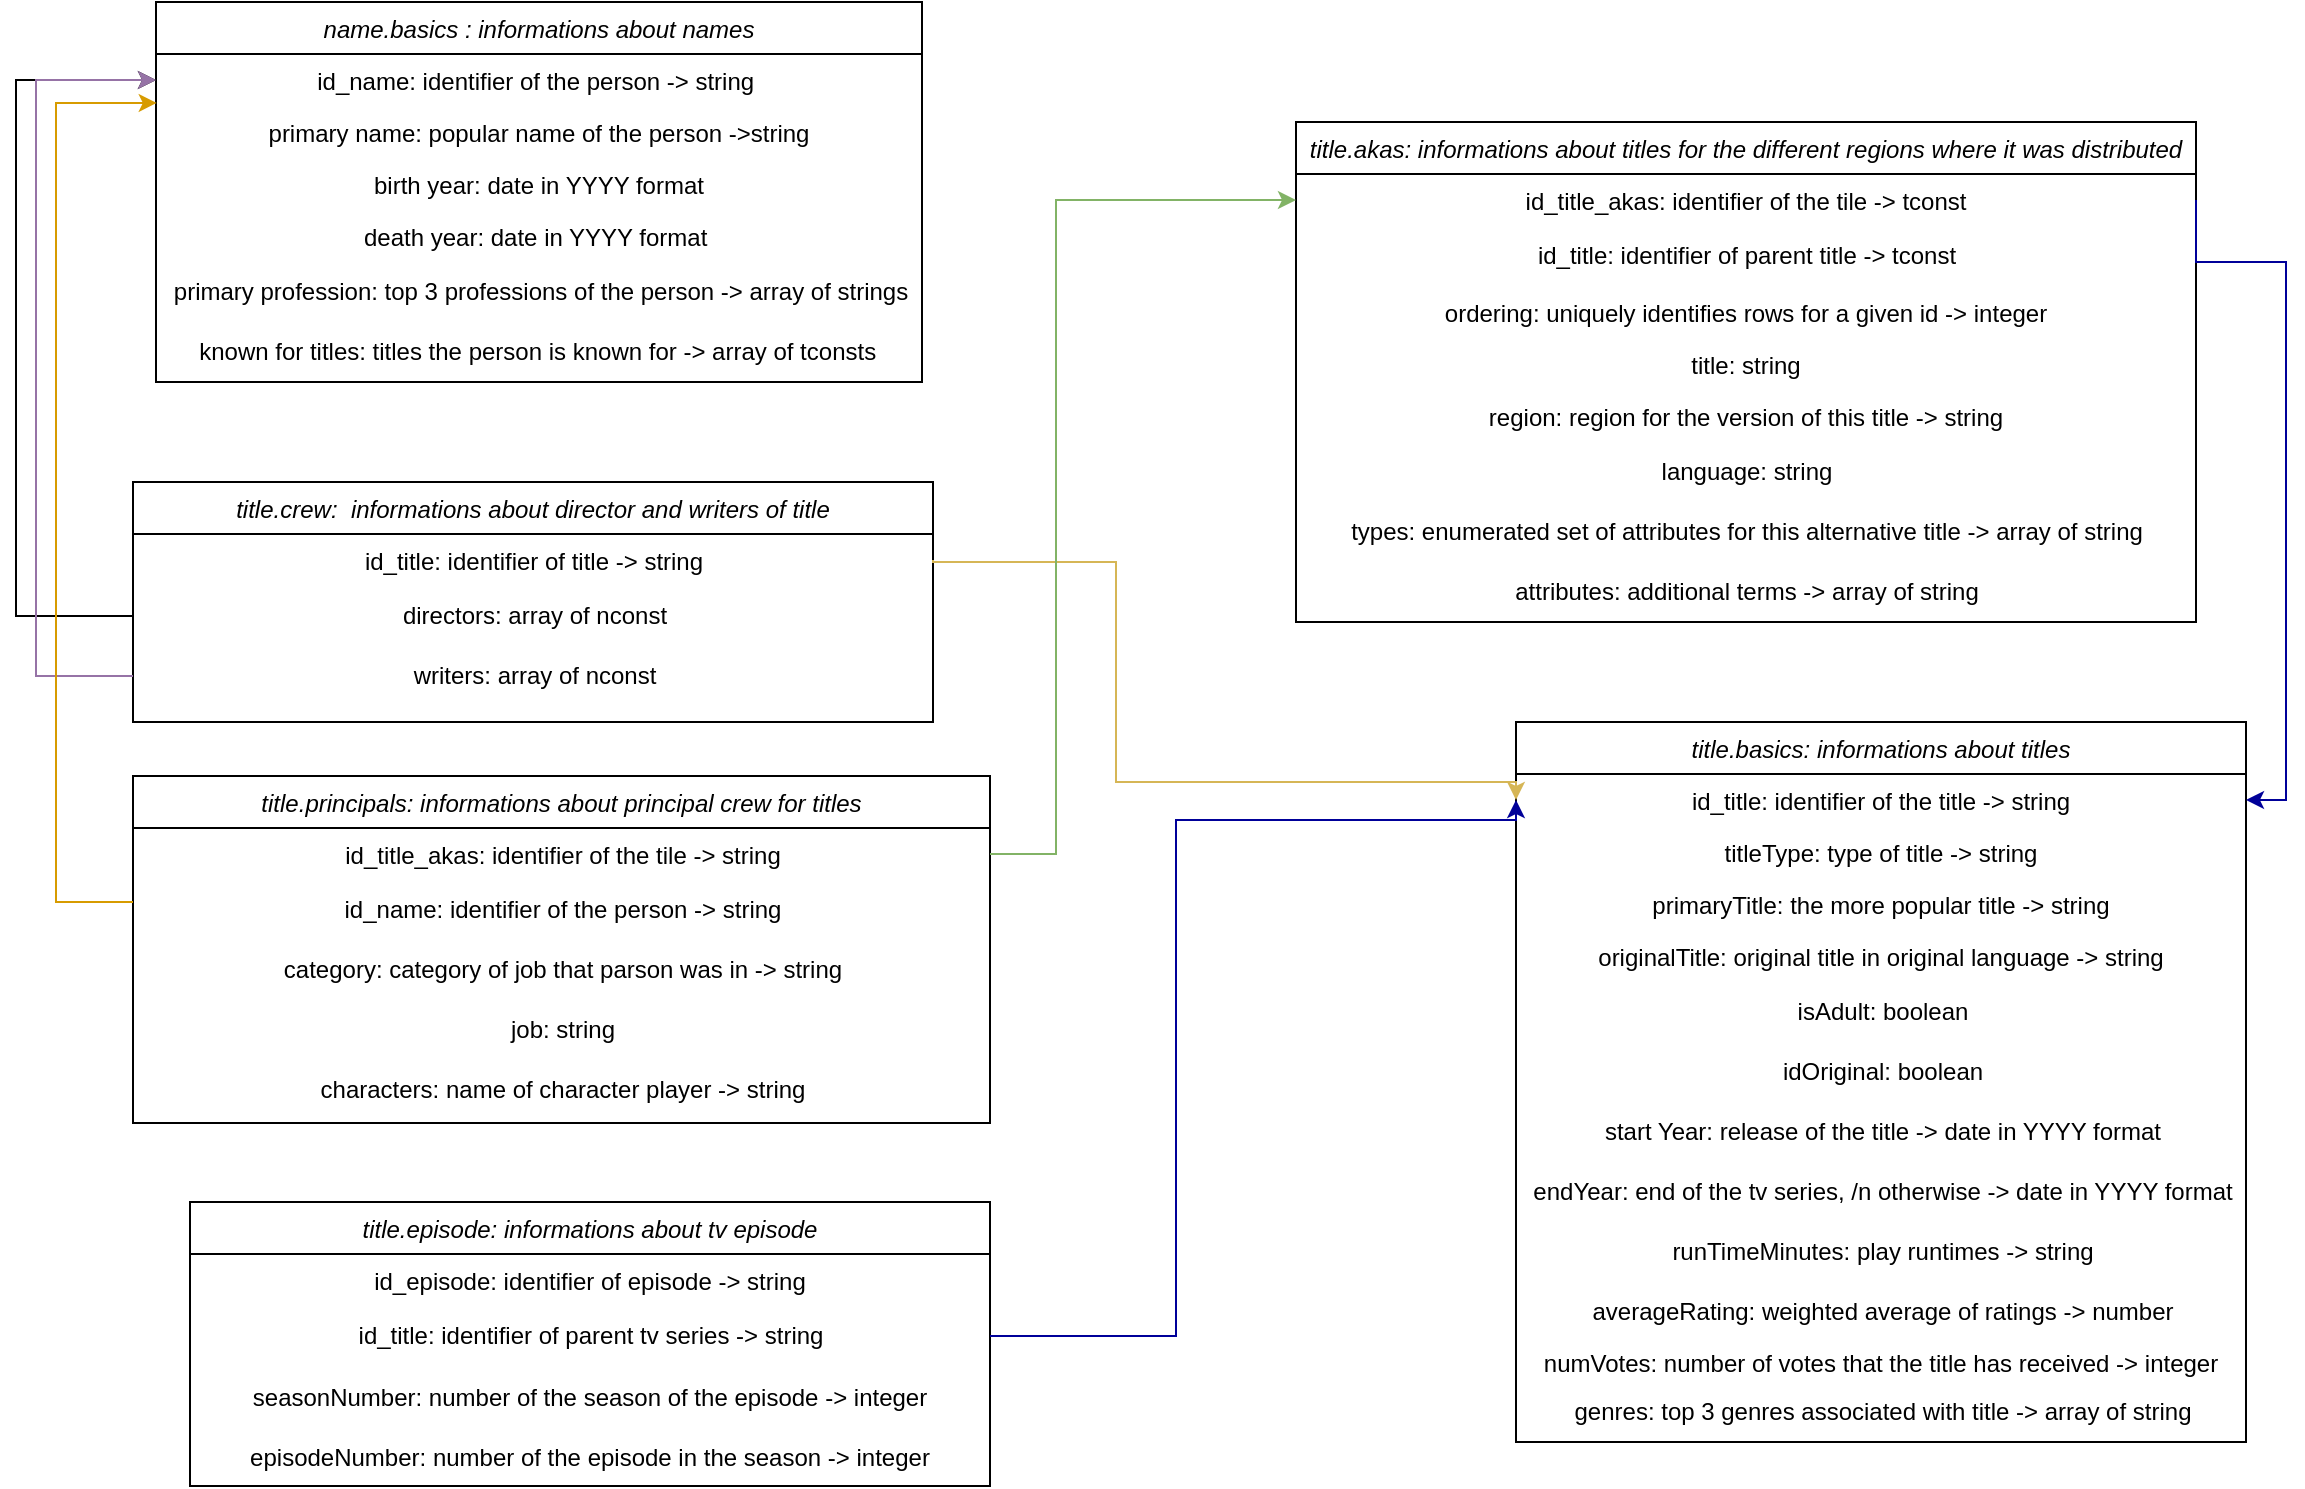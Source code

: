 <mxfile version="20.4.0" type="device"><diagram id="C5RBs43oDa-KdzZeNtuy" name="Page-1"><mxGraphModel dx="1018" dy="1517" grid="1" gridSize="10" guides="1" tooltips="1" connect="1" arrows="1" fold="1" page="1" pageScale="1" pageWidth="1169" pageHeight="827" math="0" shadow="0"><root><mxCell id="WIyWlLk6GJQsqaUBKTNV-0"/><mxCell id="WIyWlLk6GJQsqaUBKTNV-1" parent="WIyWlLk6GJQsqaUBKTNV-0"/><mxCell id="zkfFHV4jXpPFQw0GAbJ--0" value="name.basics : informations about names&#10;" style="swimlane;fontStyle=2;align=center;verticalAlign=top;childLayout=stackLayout;horizontal=1;startSize=26;horizontalStack=0;resizeParent=1;resizeLast=0;collapsible=1;marginBottom=0;rounded=0;shadow=0;strokeWidth=1;labelBackgroundColor=default;" parent="WIyWlLk6GJQsqaUBKTNV-1" vertex="1"><mxGeometry x="80" y="-800" width="383" height="190" as="geometry"><mxRectangle x="430" y="-720" width="160" height="26" as="alternateBounds"/></mxGeometry></mxCell><mxCell id="zkfFHV4jXpPFQw0GAbJ--1" value="id_name: identifier of the person -&gt; string " style="text;align=center;verticalAlign=top;spacingLeft=4;spacingRight=4;overflow=hidden;rotatable=0;points=[[0,0.5],[1,0.5]];portConstraint=eastwest;fontStyle=0" parent="zkfFHV4jXpPFQw0GAbJ--0" vertex="1"><mxGeometry y="26" width="383" height="26" as="geometry"/></mxCell><mxCell id="zkfFHV4jXpPFQw0GAbJ--2" value="primary name: popular name of the person -&gt;string" style="text;align=center;verticalAlign=top;spacingLeft=4;spacingRight=4;overflow=hidden;rotatable=0;points=[[0,0.5],[1,0.5]];portConstraint=eastwest;rounded=0;shadow=0;html=0;" parent="zkfFHV4jXpPFQw0GAbJ--0" vertex="1"><mxGeometry y="52" width="383" height="26" as="geometry"/></mxCell><mxCell id="zkfFHV4jXpPFQw0GAbJ--3" value="birth year: date in YYYY format" style="text;align=center;verticalAlign=top;spacingLeft=4;spacingRight=4;overflow=hidden;rotatable=0;points=[[0,0.5],[1,0.5]];portConstraint=eastwest;rounded=0;shadow=0;html=0;" parent="zkfFHV4jXpPFQw0GAbJ--0" vertex="1"><mxGeometry y="78" width="383" height="26" as="geometry"/></mxCell><mxCell id="dl-xrmksuPrGdtoNrzhs-0" value="death year: date in YYYY format " style="text;align=center;verticalAlign=top;spacingLeft=4;spacingRight=4;overflow=hidden;rotatable=0;points=[[0,0.5],[1,0.5]];portConstraint=eastwest;rounded=0;shadow=0;html=0;" vertex="1" parent="zkfFHV4jXpPFQw0GAbJ--0"><mxGeometry y="104" width="383" height="26" as="geometry"/></mxCell><mxCell id="dl-xrmksuPrGdtoNrzhs-1" value="primary profession: top 3 professions of the person -&amp;gt; array of strings" style="text;html=1;align=center;verticalAlign=middle;resizable=0;points=[];autosize=1;strokeColor=none;fillColor=none;" vertex="1" parent="zkfFHV4jXpPFQw0GAbJ--0"><mxGeometry y="130" width="383" height="30" as="geometry"/></mxCell><mxCell id="dl-xrmksuPrGdtoNrzhs-2" value="known for titles: titles the person is known for -&amp;gt; array of tconsts&amp;nbsp;" style="text;html=1;align=center;verticalAlign=middle;resizable=0;points=[];autosize=1;strokeColor=none;fillColor=none;" vertex="1" parent="zkfFHV4jXpPFQw0GAbJ--0"><mxGeometry y="160" width="383" height="30" as="geometry"/></mxCell><mxCell id="dl-xrmksuPrGdtoNrzhs-3" value="title.akas: informations about titles for the different regions where it was distributed" style="swimlane;fontStyle=2;align=center;verticalAlign=top;childLayout=stackLayout;horizontal=1;startSize=26;horizontalStack=0;resizeParent=1;resizeLast=0;collapsible=1;marginBottom=0;rounded=0;shadow=0;strokeWidth=1;" vertex="1" parent="WIyWlLk6GJQsqaUBKTNV-1"><mxGeometry x="650" y="-740" width="450" height="250" as="geometry"><mxRectangle x="230" y="140" width="160" height="26" as="alternateBounds"/></mxGeometry></mxCell><mxCell id="dl-xrmksuPrGdtoNrzhs-4" value="id_title_akas: identifier of the tile -&gt; tconst" style="text;align=center;verticalAlign=top;spacingLeft=4;spacingRight=4;overflow=hidden;rotatable=0;points=[[0,0.5],[1,0.5]];portConstraint=eastwest;" vertex="1" parent="dl-xrmksuPrGdtoNrzhs-3"><mxGeometry y="26" width="450" height="26" as="geometry"/></mxCell><mxCell id="dl-xrmksuPrGdtoNrzhs-16" value="id_title: identifier of parent title -&amp;gt; tconst" style="text;html=1;align=center;verticalAlign=middle;resizable=0;points=[];autosize=1;strokeColor=none;fillColor=none;" vertex="1" parent="dl-xrmksuPrGdtoNrzhs-3"><mxGeometry y="52" width="450" height="30" as="geometry"/></mxCell><mxCell id="dl-xrmksuPrGdtoNrzhs-5" value="ordering: uniquely identifies rows for a given id -&gt; integer" style="text;align=center;verticalAlign=top;spacingLeft=4;spacingRight=4;overflow=hidden;rotatable=0;points=[[0,0.5],[1,0.5]];portConstraint=eastwest;rounded=0;shadow=0;html=0;" vertex="1" parent="dl-xrmksuPrGdtoNrzhs-3"><mxGeometry y="82" width="450" height="26" as="geometry"/></mxCell><mxCell id="dl-xrmksuPrGdtoNrzhs-6" value="title: string" style="text;align=center;verticalAlign=top;spacingLeft=4;spacingRight=4;overflow=hidden;rotatable=0;points=[[0,0.5],[1,0.5]];portConstraint=eastwest;rounded=0;shadow=0;html=0;" vertex="1" parent="dl-xrmksuPrGdtoNrzhs-3"><mxGeometry y="108" width="450" height="26" as="geometry"/></mxCell><mxCell id="dl-xrmksuPrGdtoNrzhs-7" value="region: region for the version of this title -&gt; string" style="text;align=center;verticalAlign=top;spacingLeft=4;spacingRight=4;overflow=hidden;rotatable=0;points=[[0,0.5],[1,0.5]];portConstraint=eastwest;rounded=0;shadow=0;html=0;" vertex="1" parent="dl-xrmksuPrGdtoNrzhs-3"><mxGeometry y="134" width="450" height="26" as="geometry"/></mxCell><mxCell id="dl-xrmksuPrGdtoNrzhs-8" value="language: string" style="text;html=1;align=center;verticalAlign=middle;resizable=0;points=[];autosize=1;strokeColor=none;fillColor=none;" vertex="1" parent="dl-xrmksuPrGdtoNrzhs-3"><mxGeometry y="160" width="450" height="30" as="geometry"/></mxCell><mxCell id="dl-xrmksuPrGdtoNrzhs-9" value="types: enumerated set of attributes for this alternative title -&amp;gt; array of string" style="text;html=1;align=center;verticalAlign=middle;resizable=0;points=[];autosize=1;strokeColor=none;fillColor=none;" vertex="1" parent="dl-xrmksuPrGdtoNrzhs-3"><mxGeometry y="190" width="450" height="30" as="geometry"/></mxCell><mxCell id="dl-xrmksuPrGdtoNrzhs-15" value="attributes: additional terms -&amp;gt; array of string" style="text;html=1;align=center;verticalAlign=middle;resizable=0;points=[];autosize=1;strokeColor=none;fillColor=none;" vertex="1" parent="dl-xrmksuPrGdtoNrzhs-3"><mxGeometry y="220" width="450" height="30" as="geometry"/></mxCell><mxCell id="dl-xrmksuPrGdtoNrzhs-17" value="title.basics: informations about titles" style="swimlane;fontStyle=2;align=center;verticalAlign=top;childLayout=stackLayout;horizontal=1;startSize=26;horizontalStack=0;resizeParent=1;resizeLast=0;collapsible=1;marginBottom=0;rounded=0;shadow=0;strokeWidth=1;" vertex="1" parent="WIyWlLk6GJQsqaUBKTNV-1"><mxGeometry x="760" y="-440" width="365" height="360" as="geometry"><mxRectangle x="230" y="140" width="160" height="26" as="alternateBounds"/></mxGeometry></mxCell><mxCell id="dl-xrmksuPrGdtoNrzhs-18" value="id_title: identifier of the title -&gt; string" style="text;align=center;verticalAlign=top;spacingLeft=4;spacingRight=4;overflow=hidden;rotatable=0;points=[[0,0.5],[1,0.5]];portConstraint=eastwest;" vertex="1" parent="dl-xrmksuPrGdtoNrzhs-17"><mxGeometry y="26" width="365" height="26" as="geometry"/></mxCell><mxCell id="dl-xrmksuPrGdtoNrzhs-19" value="titleType: type of title -&amp;gt; string" style="text;align=center;verticalAlign=top;spacingLeft=4;spacingRight=4;overflow=hidden;rotatable=0;points=[[0,0.5],[1,0.5]];portConstraint=eastwest;rounded=0;shadow=0;html=1;" vertex="1" parent="dl-xrmksuPrGdtoNrzhs-17"><mxGeometry y="52" width="365" height="26" as="geometry"/></mxCell><mxCell id="dl-xrmksuPrGdtoNrzhs-20" value="primaryTitle: the more popular title -&amp;gt; string" style="text;align=center;verticalAlign=top;spacingLeft=4;spacingRight=4;overflow=hidden;rotatable=0;points=[[0,0.5],[1,0.5]];portConstraint=eastwest;rounded=0;shadow=0;html=1;" vertex="1" parent="dl-xrmksuPrGdtoNrzhs-17"><mxGeometry y="78" width="365" height="26" as="geometry"/></mxCell><mxCell id="dl-xrmksuPrGdtoNrzhs-21" value="originalTitle: original title in original language -&amp;gt; string" style="text;align=center;verticalAlign=top;spacingLeft=4;spacingRight=4;overflow=hidden;rotatable=0;points=[[0,0.5],[1,0.5]];portConstraint=eastwest;rounded=0;shadow=0;html=1;" vertex="1" parent="dl-xrmksuPrGdtoNrzhs-17"><mxGeometry y="104" width="365" height="26" as="geometry"/></mxCell><mxCell id="dl-xrmksuPrGdtoNrzhs-22" value="isAdult: boolean" style="text;html=1;align=center;verticalAlign=middle;resizable=0;points=[];autosize=1;strokeColor=none;fillColor=none;" vertex="1" parent="dl-xrmksuPrGdtoNrzhs-17"><mxGeometry y="130" width="365" height="30" as="geometry"/></mxCell><mxCell id="dl-xrmksuPrGdtoNrzhs-86" value="&lt;font color=&quot;#000000&quot;&gt;idOriginal: boolean&lt;/font&gt;" style="text;html=1;align=center;verticalAlign=middle;resizable=0;points=[];autosize=1;strokeColor=none;fillColor=none;fontColor=#9999FF;" vertex="1" parent="dl-xrmksuPrGdtoNrzhs-17"><mxGeometry y="160" width="365" height="30" as="geometry"/></mxCell><mxCell id="dl-xrmksuPrGdtoNrzhs-23" value="start Year: release of the title -&amp;gt; date in YYYY format" style="text;html=1;align=center;verticalAlign=middle;resizable=0;points=[];autosize=1;strokeColor=none;fillColor=none;" vertex="1" parent="dl-xrmksuPrGdtoNrzhs-17"><mxGeometry y="190" width="365" height="30" as="geometry"/></mxCell><mxCell id="dl-xrmksuPrGdtoNrzhs-24" value="endYear: end of the tv series, /n otherwise -&amp;gt; date in YYYY format" style="text;html=1;align=center;verticalAlign=middle;resizable=0;points=[];autosize=1;strokeColor=none;fillColor=none;" vertex="1" parent="dl-xrmksuPrGdtoNrzhs-17"><mxGeometry y="220" width="365" height="30" as="geometry"/></mxCell><mxCell id="dl-xrmksuPrGdtoNrzhs-25" value="runTimeMinutes: play runtimes -&amp;gt; string" style="text;html=1;align=center;verticalAlign=middle;resizable=0;points=[];autosize=1;strokeColor=none;fillColor=none;" vertex="1" parent="dl-xrmksuPrGdtoNrzhs-17"><mxGeometry y="250" width="365" height="30" as="geometry"/></mxCell><mxCell id="dl-xrmksuPrGdtoNrzhs-64" value="averageRating: weighted average of ratings -&amp;gt; number" style="text;align=center;verticalAlign=middle;resizable=0;points=[];autosize=1;strokeColor=none;fillColor=none;spacing=2;html=1;" vertex="1" parent="dl-xrmksuPrGdtoNrzhs-17"><mxGeometry y="280" width="365" height="30" as="geometry"/></mxCell><mxCell id="dl-xrmksuPrGdtoNrzhs-65" value="numVotes: number of votes that the title has received -&gt; integer" style="text;align=center;verticalAlign=middle;resizable=0;points=[];autosize=1;strokeColor=none;fillColor=none;spacing=0;" vertex="1" parent="dl-xrmksuPrGdtoNrzhs-17"><mxGeometry y="310" width="365" height="20" as="geometry"/></mxCell><mxCell id="dl-xrmksuPrGdtoNrzhs-26" value="genres: top 3 genres associated with title -&amp;gt; array of string" style="text;html=1;align=center;verticalAlign=middle;resizable=0;points=[];autosize=1;strokeColor=none;fillColor=none;" vertex="1" parent="dl-xrmksuPrGdtoNrzhs-17"><mxGeometry y="330" width="365" height="30" as="geometry"/></mxCell><mxCell id="dl-xrmksuPrGdtoNrzhs-27" value="title.crew:  informations about director and writers of title&#10;" style="swimlane;fontStyle=2;align=center;verticalAlign=top;childLayout=stackLayout;horizontal=1;startSize=26;horizontalStack=0;resizeParent=1;resizeLast=0;collapsible=1;marginBottom=0;rounded=0;shadow=0;strokeWidth=1;" vertex="1" parent="WIyWlLk6GJQsqaUBKTNV-1"><mxGeometry x="68.5" y="-560" width="400" height="120" as="geometry"><mxRectangle x="230" y="140" width="160" height="26" as="alternateBounds"/></mxGeometry></mxCell><mxCell id="dl-xrmksuPrGdtoNrzhs-28" value="id_title: identifier of title -&amp;gt; string" style="text;align=center;verticalAlign=top;spacingLeft=4;spacingRight=4;overflow=hidden;rotatable=0;points=[[0,0.5],[1,0.5]];portConstraint=eastwest;html=1;" vertex="1" parent="dl-xrmksuPrGdtoNrzhs-27"><mxGeometry y="26" width="400" height="26" as="geometry"/></mxCell><mxCell id="dl-xrmksuPrGdtoNrzhs-34" value="directors: array of nconst" style="text;html=1;align=center;verticalAlign=middle;resizable=0;points=[];autosize=1;strokeColor=none;fillColor=none;" vertex="1" parent="dl-xrmksuPrGdtoNrzhs-27"><mxGeometry y="52" width="400" height="30" as="geometry"/></mxCell><mxCell id="dl-xrmksuPrGdtoNrzhs-37" value="writers: array of nconst" style="text;html=1;align=center;verticalAlign=middle;resizable=0;points=[];autosize=1;strokeColor=none;fillColor=none;" vertex="1" parent="dl-xrmksuPrGdtoNrzhs-27"><mxGeometry y="82" width="400" height="30" as="geometry"/></mxCell><mxCell id="dl-xrmksuPrGdtoNrzhs-41" value="title.episode: informations about tv episode" style="swimlane;fontStyle=2;align=center;verticalAlign=top;childLayout=stackLayout;horizontal=1;startSize=26;horizontalStack=0;resizeParent=1;resizeLast=0;collapsible=1;marginBottom=0;rounded=0;shadow=0;strokeWidth=1;" vertex="1" parent="WIyWlLk6GJQsqaUBKTNV-1"><mxGeometry x="97" y="-200" width="400" height="142" as="geometry"><mxRectangle x="230" y="140" width="160" height="26" as="alternateBounds"/></mxGeometry></mxCell><mxCell id="dl-xrmksuPrGdtoNrzhs-42" value="id_episode: identifier of episode -&amp;gt; string" style="text;align=center;verticalAlign=top;spacingLeft=4;spacingRight=4;overflow=hidden;rotatable=0;points=[[0,0.5],[1,0.5]];portConstraint=eastwest;html=1;" vertex="1" parent="dl-xrmksuPrGdtoNrzhs-41"><mxGeometry y="26" width="400" height="26" as="geometry"/></mxCell><mxCell id="dl-xrmksuPrGdtoNrzhs-43" value="id_title: identifier of parent tv series -&amp;gt; string" style="text;html=1;align=center;verticalAlign=middle;resizable=0;points=[];autosize=1;strokeColor=none;fillColor=none;" vertex="1" parent="dl-xrmksuPrGdtoNrzhs-41"><mxGeometry y="52" width="400" height="30" as="geometry"/></mxCell><mxCell id="dl-xrmksuPrGdtoNrzhs-44" value="seasonNumber: number of the season of the episode -&gt; integer" style="text;align=center;verticalAlign=middle;resizable=0;points=[];autosize=1;strokeColor=none;fillColor=none;" vertex="1" parent="dl-xrmksuPrGdtoNrzhs-41"><mxGeometry y="82" width="400" height="30" as="geometry"/></mxCell><mxCell id="dl-xrmksuPrGdtoNrzhs-45" value="episodeNumber: number of the episode in the season -&gt; integer" style="text;align=center;verticalAlign=middle;resizable=0;points=[];autosize=1;strokeColor=none;fillColor=none;" vertex="1" parent="dl-xrmksuPrGdtoNrzhs-41"><mxGeometry y="112" width="400" height="30" as="geometry"/></mxCell><mxCell id="dl-xrmksuPrGdtoNrzhs-49" value="title.principals: informations about principal crew for titles" style="swimlane;fontStyle=2;align=center;verticalAlign=top;childLayout=stackLayout;horizontal=1;startSize=26;horizontalStack=0;resizeParent=1;resizeLast=0;collapsible=1;marginBottom=0;rounded=0;shadow=0;strokeWidth=1;" vertex="1" parent="WIyWlLk6GJQsqaUBKTNV-1"><mxGeometry x="68.5" y="-413" width="428.5" height="173.5" as="geometry"><mxRectangle x="230" y="140" width="160" height="26" as="alternateBounds"/></mxGeometry></mxCell><mxCell id="dl-xrmksuPrGdtoNrzhs-50" value="id_title_akas: identifier of the tile -&amp;gt; string" style="text;align=center;verticalAlign=top;spacingLeft=4;spacingRight=4;overflow=hidden;rotatable=0;points=[[0,0.5],[1,0.5]];portConstraint=eastwest;html=1;" vertex="1" parent="dl-xrmksuPrGdtoNrzhs-49"><mxGeometry y="26" width="428.5" height="26" as="geometry"/></mxCell><mxCell id="dl-xrmksuPrGdtoNrzhs-52" value="id_name: identifier of the person -&amp;gt; string" style="text;align=center;verticalAlign=middle;resizable=0;points=[];autosize=1;strokeColor=none;fillColor=none;html=1;" vertex="1" parent="dl-xrmksuPrGdtoNrzhs-49"><mxGeometry y="52" width="428.5" height="30" as="geometry"/></mxCell><mxCell id="dl-xrmksuPrGdtoNrzhs-53" value="category: category of job that parson was in -&amp;gt; string" style="text;align=center;verticalAlign=middle;resizable=0;points=[];autosize=1;strokeColor=none;fillColor=none;html=1;" vertex="1" parent="dl-xrmksuPrGdtoNrzhs-49"><mxGeometry y="82" width="428.5" height="30" as="geometry"/></mxCell><mxCell id="dl-xrmksuPrGdtoNrzhs-57" value="job: string" style="text;html=1;align=center;verticalAlign=middle;resizable=0;points=[];autosize=1;strokeColor=none;fillColor=none;" vertex="1" parent="dl-xrmksuPrGdtoNrzhs-49"><mxGeometry y="112" width="428.5" height="30" as="geometry"/></mxCell><mxCell id="dl-xrmksuPrGdtoNrzhs-58" value="characters: name of character player -&amp;gt; string" style="text;align=center;verticalAlign=middle;resizable=0;points=[];autosize=1;strokeColor=none;fillColor=none;html=1;labelBackgroundColor=none;spacing=2;" vertex="1" parent="dl-xrmksuPrGdtoNrzhs-49"><mxGeometry y="142" width="428.5" height="30" as="geometry"/></mxCell><mxCell id="dl-xrmksuPrGdtoNrzhs-70" style="edgeStyle=orthogonalEdgeStyle;rounded=0;orthogonalLoop=1;jettySize=auto;html=1;exitX=1;exitY=0.5;exitDx=0;exitDy=0;entryX=0;entryY=0.5;entryDx=0;entryDy=0;fillColor=#fff2cc;strokeColor=#d6b656;" edge="1" parent="WIyWlLk6GJQsqaUBKTNV-1" source="dl-xrmksuPrGdtoNrzhs-28" target="dl-xrmksuPrGdtoNrzhs-18"><mxGeometry relative="1" as="geometry"><Array as="points"><mxPoint x="469" y="-520"/><mxPoint x="560" y="-520"/><mxPoint x="560" y="-410"/><mxPoint x="760" y="-410"/></Array></mxGeometry></mxCell><mxCell id="dl-xrmksuPrGdtoNrzhs-71" style="edgeStyle=orthogonalEdgeStyle;rounded=0;orthogonalLoop=1;jettySize=auto;html=1;entryX=0;entryY=0.5;entryDx=0;entryDy=0;" edge="1" parent="WIyWlLk6GJQsqaUBKTNV-1" source="dl-xrmksuPrGdtoNrzhs-34" target="zkfFHV4jXpPFQw0GAbJ--1"><mxGeometry relative="1" as="geometry"><Array as="points"><mxPoint x="10" y="-493"/><mxPoint x="10" y="-761"/></Array></mxGeometry></mxCell><mxCell id="dl-xrmksuPrGdtoNrzhs-73" style="edgeStyle=orthogonalEdgeStyle;rounded=0;orthogonalLoop=1;jettySize=auto;html=1;entryX=0;entryY=0.5;entryDx=0;entryDy=0;fillColor=#e1d5e7;strokeColor=#9673a6;" edge="1" parent="WIyWlLk6GJQsqaUBKTNV-1" source="dl-xrmksuPrGdtoNrzhs-37" target="zkfFHV4jXpPFQw0GAbJ--1"><mxGeometry relative="1" as="geometry"><Array as="points"><mxPoint x="20" y="-463"/><mxPoint x="20" y="-761"/></Array></mxGeometry></mxCell><mxCell id="dl-xrmksuPrGdtoNrzhs-78" style="edgeStyle=orthogonalEdgeStyle;rounded=0;orthogonalLoop=1;jettySize=auto;html=1;exitX=1;exitY=0.5;exitDx=0;exitDy=0;labelBackgroundColor=#3399FF;labelBorderColor=#0000FF;strokeColor=#82b366;fontColor=#9999FF;fillColor=#d5e8d4;entryX=0;entryY=0.5;entryDx=0;entryDy=0;" edge="1" parent="WIyWlLk6GJQsqaUBKTNV-1" source="dl-xrmksuPrGdtoNrzhs-50" target="dl-xrmksuPrGdtoNrzhs-4"><mxGeometry relative="1" as="geometry"><mxPoint x="680" y="-470" as="targetPoint"/><Array as="points"><mxPoint x="530" y="-374"/><mxPoint x="530" y="-701"/></Array></mxGeometry></mxCell><mxCell id="dl-xrmksuPrGdtoNrzhs-79" style="edgeStyle=orthogonalEdgeStyle;rounded=0;orthogonalLoop=1;jettySize=auto;html=1;entryX=0.001;entryY=-0.058;entryDx=0;entryDy=0;entryPerimeter=0;labelBackgroundColor=#3399FF;labelBorderColor=#0000FF;strokeColor=#d79b00;fontColor=#9999FF;fillColor=#ffe6cc;" edge="1" parent="WIyWlLk6GJQsqaUBKTNV-1" source="dl-xrmksuPrGdtoNrzhs-52" target="zkfFHV4jXpPFQw0GAbJ--2"><mxGeometry relative="1" as="geometry"><Array as="points"><mxPoint x="30" y="-350"/><mxPoint x="30" y="-749"/></Array></mxGeometry></mxCell><mxCell id="dl-xrmksuPrGdtoNrzhs-87" style="edgeStyle=orthogonalEdgeStyle;rounded=0;orthogonalLoop=1;jettySize=auto;html=1;entryX=0;entryY=0.5;entryDx=0;entryDy=0;labelBackgroundColor=#3399FF;labelBorderColor=#0000FF;strokeColor=#000099;fontColor=#000000;" edge="1" parent="WIyWlLk6GJQsqaUBKTNV-1" source="dl-xrmksuPrGdtoNrzhs-43" target="dl-xrmksuPrGdtoNrzhs-18"><mxGeometry relative="1" as="geometry"><Array as="points"><mxPoint x="590" y="-133"/><mxPoint x="590" y="-391"/></Array></mxGeometry></mxCell><mxCell id="dl-xrmksuPrGdtoNrzhs-88" style="edgeStyle=orthogonalEdgeStyle;rounded=0;orthogonalLoop=1;jettySize=auto;html=1;exitX=1;exitY=0.5;exitDx=0;exitDy=0;entryX=1;entryY=0.5;entryDx=0;entryDy=0;labelBackgroundColor=#3399FF;labelBorderColor=#0000FF;strokeColor=#000099;fontColor=#000000;" edge="1" parent="WIyWlLk6GJQsqaUBKTNV-1" source="dl-xrmksuPrGdtoNrzhs-4" target="dl-xrmksuPrGdtoNrzhs-18"><mxGeometry relative="1" as="geometry"><Array as="points"><mxPoint x="1100" y="-670"/><mxPoint x="1145" y="-670"/><mxPoint x="1145" y="-401"/></Array></mxGeometry></mxCell></root></mxGraphModel></diagram></mxfile>